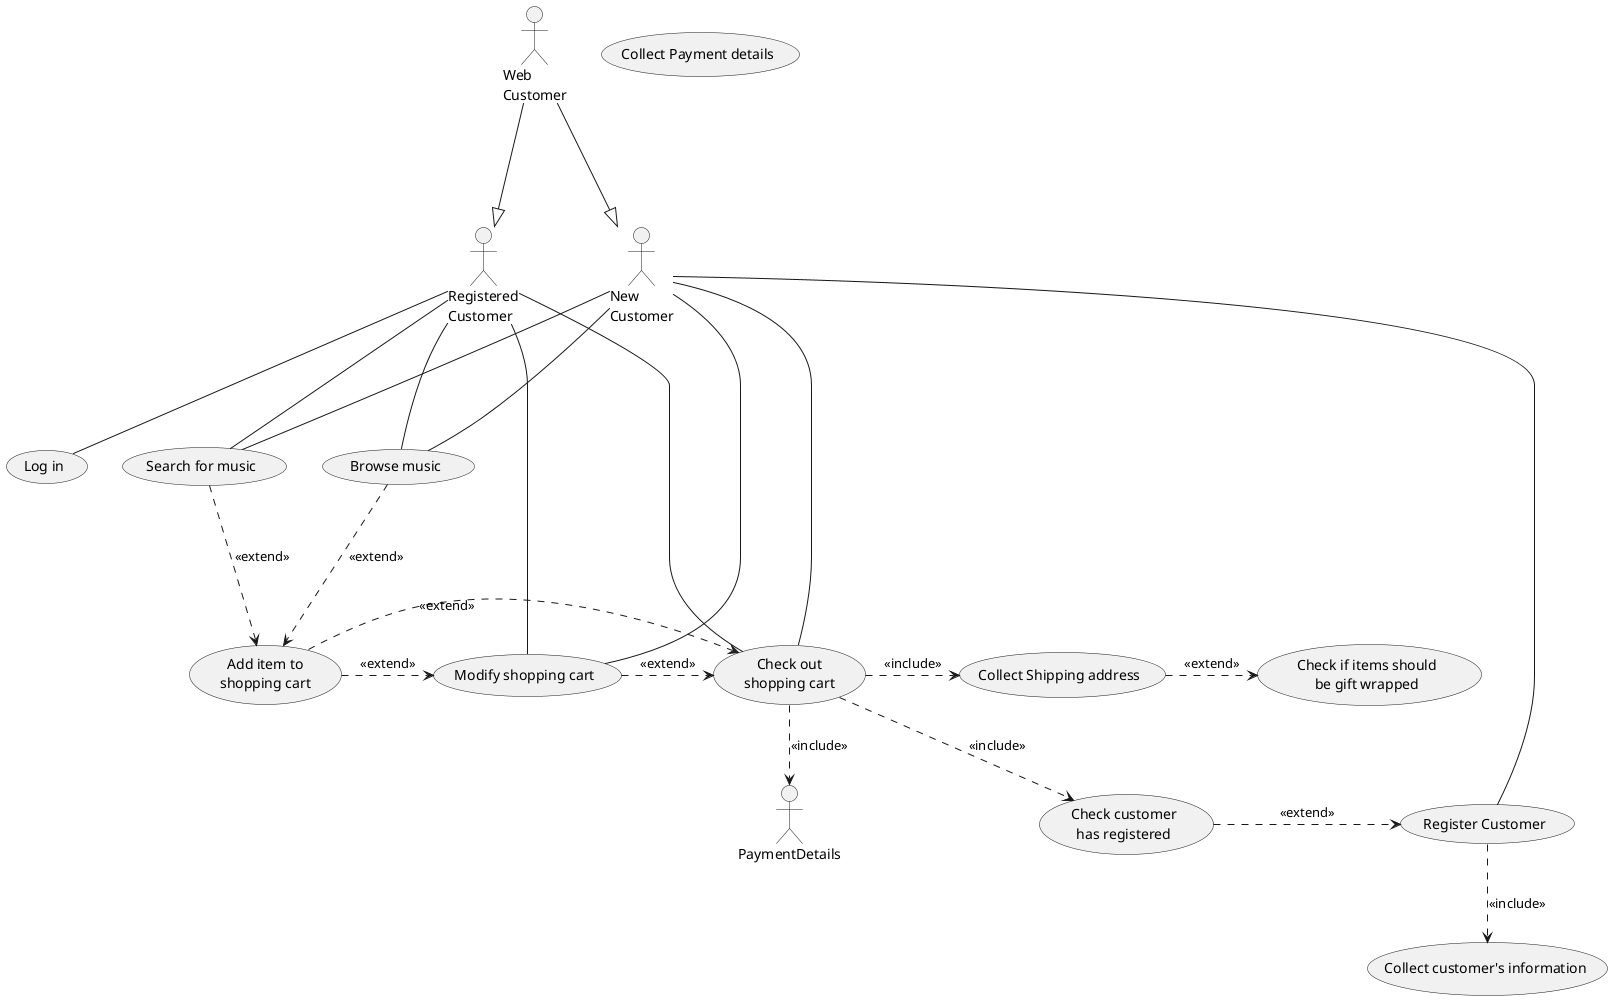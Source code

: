 @startuml onlineshopping
actor :Registered\nCustomer: as RegisteredCustomer
actor :New\nCustomer: as NewCustomer
actor :Web\nCustomer: as WebCustomer

usecase (Search for music) as SearchForMusic
usecase (Browse music) as BrowseMusic
usecase (Add item to\nshopping cart) as AddItem
usecase (Modify shopping cart) as ModifyCart
usecase (Check out\nshopping cart) as Checkout 
usecase (Register Customer) as RegisterCustomer 
usecase (Collect customer's information) as CollectCustomerInformation
usecase (Check customer\nhas registered) as checkregister
usecase (Collect Shipping address) as CollectAddress
usecase (Collect Payment details) as CollectPayment
usecase (Check if items should\nbe gift wrapped) as GiftWrap
usecase (Log in) as Login

RegisteredCustomer --- Login
NewCustomer -- RegisterCustomer
RegisteredCustomer --- BrowseMusic
NewCustomer --- BrowseMusic
RegisteredCustomer --- SearchForMusic
NewCustomer --- SearchForMusic
AddItem .> Checkout : <<extend>>
SearchForMusic ...> AddItem : <<extend>>
BrowseMusic .> AddItem : <<extend>>
RegisteredCustomer -- ModifyCart 
NewCustomer -- ModifyCart
ModifyCart .> Checkout : <<extend>>
AddItem .> ModifyCart : <<extend>>
NewCustomer -- Checkout
RegisteredCustomer -- Checkout
WebCustomer ---|> RegisteredCustomer
WebCustomer ---|> NewCustomer
RegisterCustomer ..> CollectCustomerInformation : <<include>>
Checkout ..> checkregister : <<include>>
checkregister .> RegisterCustomer : <<extend>>
Checkout .> CollectAddress : <<include>>
CollectAddress .> GiftWrap : <<extend>>
Checkout ..> PaymentDetails : <<include>>

@enduml
